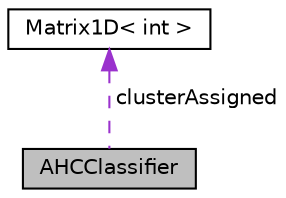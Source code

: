 digraph "AHCClassifier"
{
  edge [fontname="Helvetica",fontsize="10",labelfontname="Helvetica",labelfontsize="10"];
  node [fontname="Helvetica",fontsize="10",shape=record];
  Node1 [label="AHCClassifier",height=0.2,width=0.4,color="black", fillcolor="grey75", style="filled", fontcolor="black"];
  Node2 -> Node1 [dir="back",color="darkorchid3",fontsize="10",style="dashed",label=" clusterAssigned" ,fontname="Helvetica"];
  Node2 [label="Matrix1D\< int \>",height=0.2,width=0.4,color="black", fillcolor="white", style="filled",URL="$classMatrix1D.html"];
}
